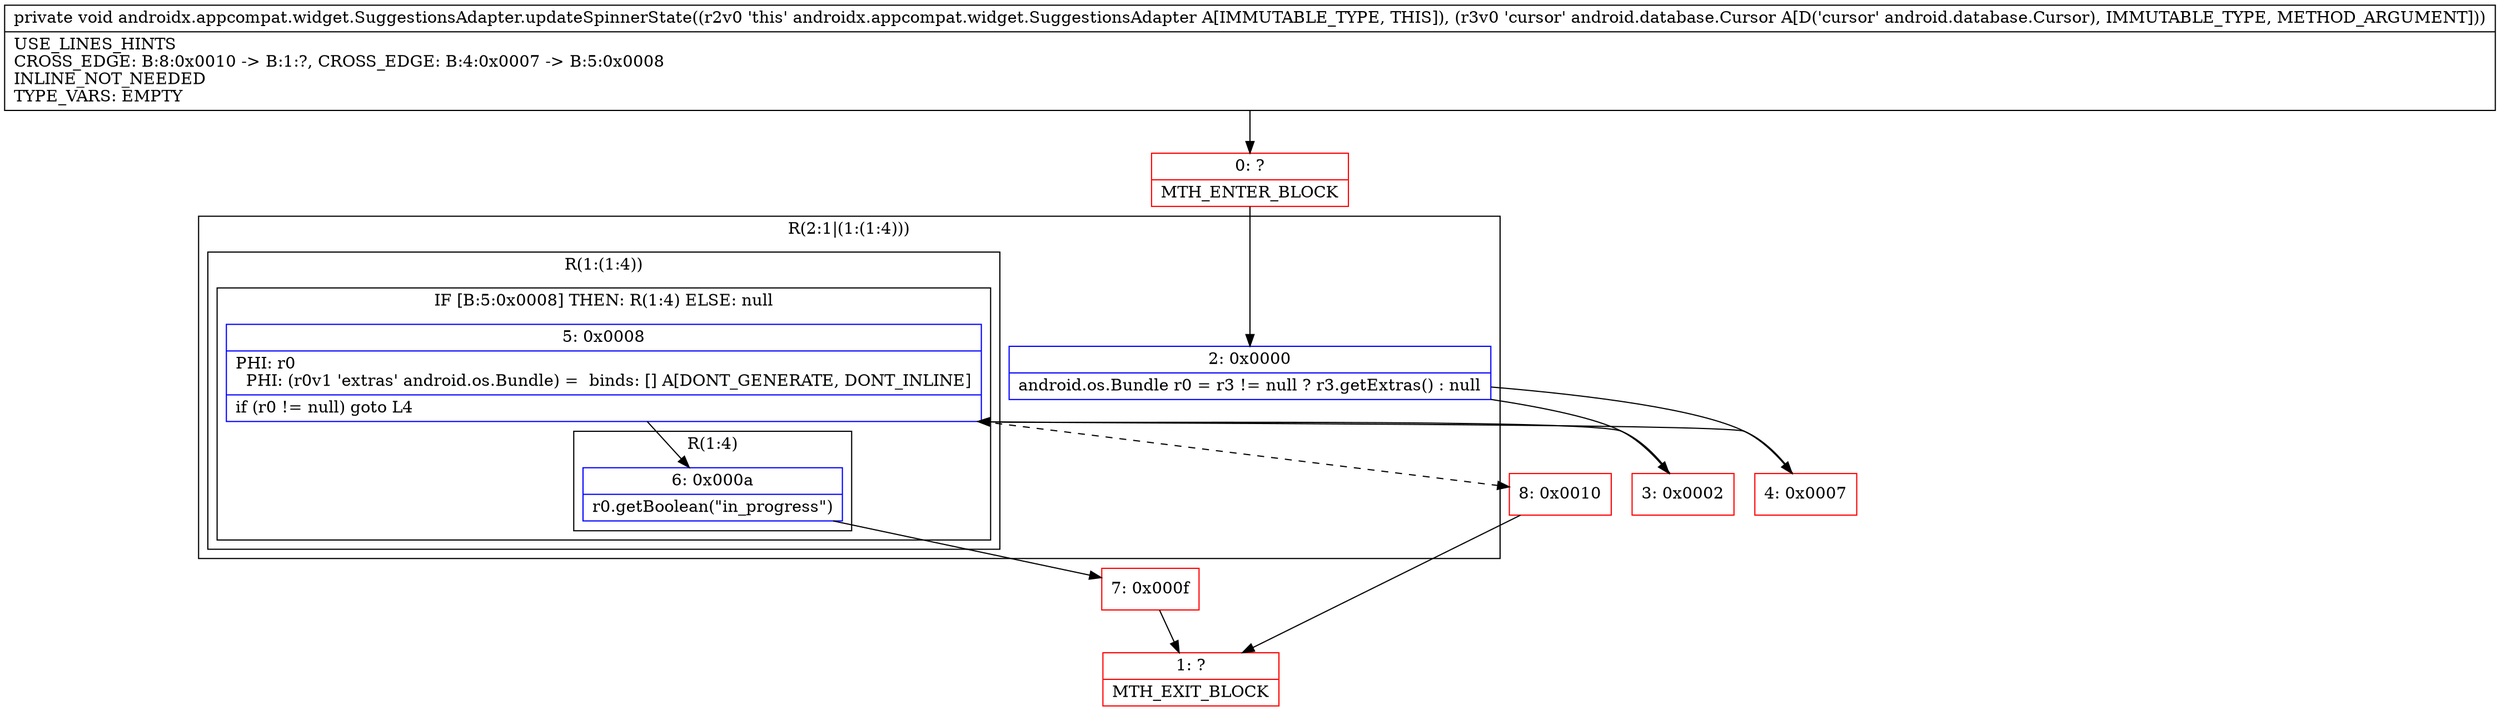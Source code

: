 digraph "CFG forandroidx.appcompat.widget.SuggestionsAdapter.updateSpinnerState(Landroid\/database\/Cursor;)V" {
subgraph cluster_Region_374876489 {
label = "R(2:1|(1:(1:4)))";
node [shape=record,color=blue];
Node_2 [shape=record,label="{2\:\ 0x0000|android.os.Bundle r0 = r3 != null ? r3.getExtras() : null\l}"];
subgraph cluster_Region_1790700080 {
label = "R(1:(1:4))";
node [shape=record,color=blue];
subgraph cluster_IfRegion_1751152244 {
label = "IF [B:5:0x0008] THEN: R(1:4) ELSE: null";
node [shape=record,color=blue];
Node_5 [shape=record,label="{5\:\ 0x0008|PHI: r0 \l  PHI: (r0v1 'extras' android.os.Bundle) =  binds: [] A[DONT_GENERATE, DONT_INLINE]\l|if (r0 != null) goto L4\l}"];
subgraph cluster_Region_738013078 {
label = "R(1:4)";
node [shape=record,color=blue];
Node_6 [shape=record,label="{6\:\ 0x000a|r0.getBoolean(\"in_progress\")\l}"];
}
}
}
}
Node_0 [shape=record,color=red,label="{0\:\ ?|MTH_ENTER_BLOCK\l}"];
Node_3 [shape=record,color=red,label="{3\:\ 0x0002}"];
Node_7 [shape=record,color=red,label="{7\:\ 0x000f}"];
Node_1 [shape=record,color=red,label="{1\:\ ?|MTH_EXIT_BLOCK\l}"];
Node_8 [shape=record,color=red,label="{8\:\ 0x0010}"];
Node_4 [shape=record,color=red,label="{4\:\ 0x0007}"];
MethodNode[shape=record,label="{private void androidx.appcompat.widget.SuggestionsAdapter.updateSpinnerState((r2v0 'this' androidx.appcompat.widget.SuggestionsAdapter A[IMMUTABLE_TYPE, THIS]), (r3v0 'cursor' android.database.Cursor A[D('cursor' android.database.Cursor), IMMUTABLE_TYPE, METHOD_ARGUMENT]))  | USE_LINES_HINTS\lCROSS_EDGE: B:8:0x0010 \-\> B:1:?, CROSS_EDGE: B:4:0x0007 \-\> B:5:0x0008\lINLINE_NOT_NEEDED\lTYPE_VARS: EMPTY\l}"];
MethodNode -> Node_0;Node_2 -> Node_3;
Node_2 -> Node_4;
Node_5 -> Node_6;
Node_5 -> Node_8[style=dashed];
Node_6 -> Node_7;
Node_0 -> Node_2;
Node_3 -> Node_5;
Node_7 -> Node_1;
Node_8 -> Node_1;
Node_4 -> Node_5;
}

